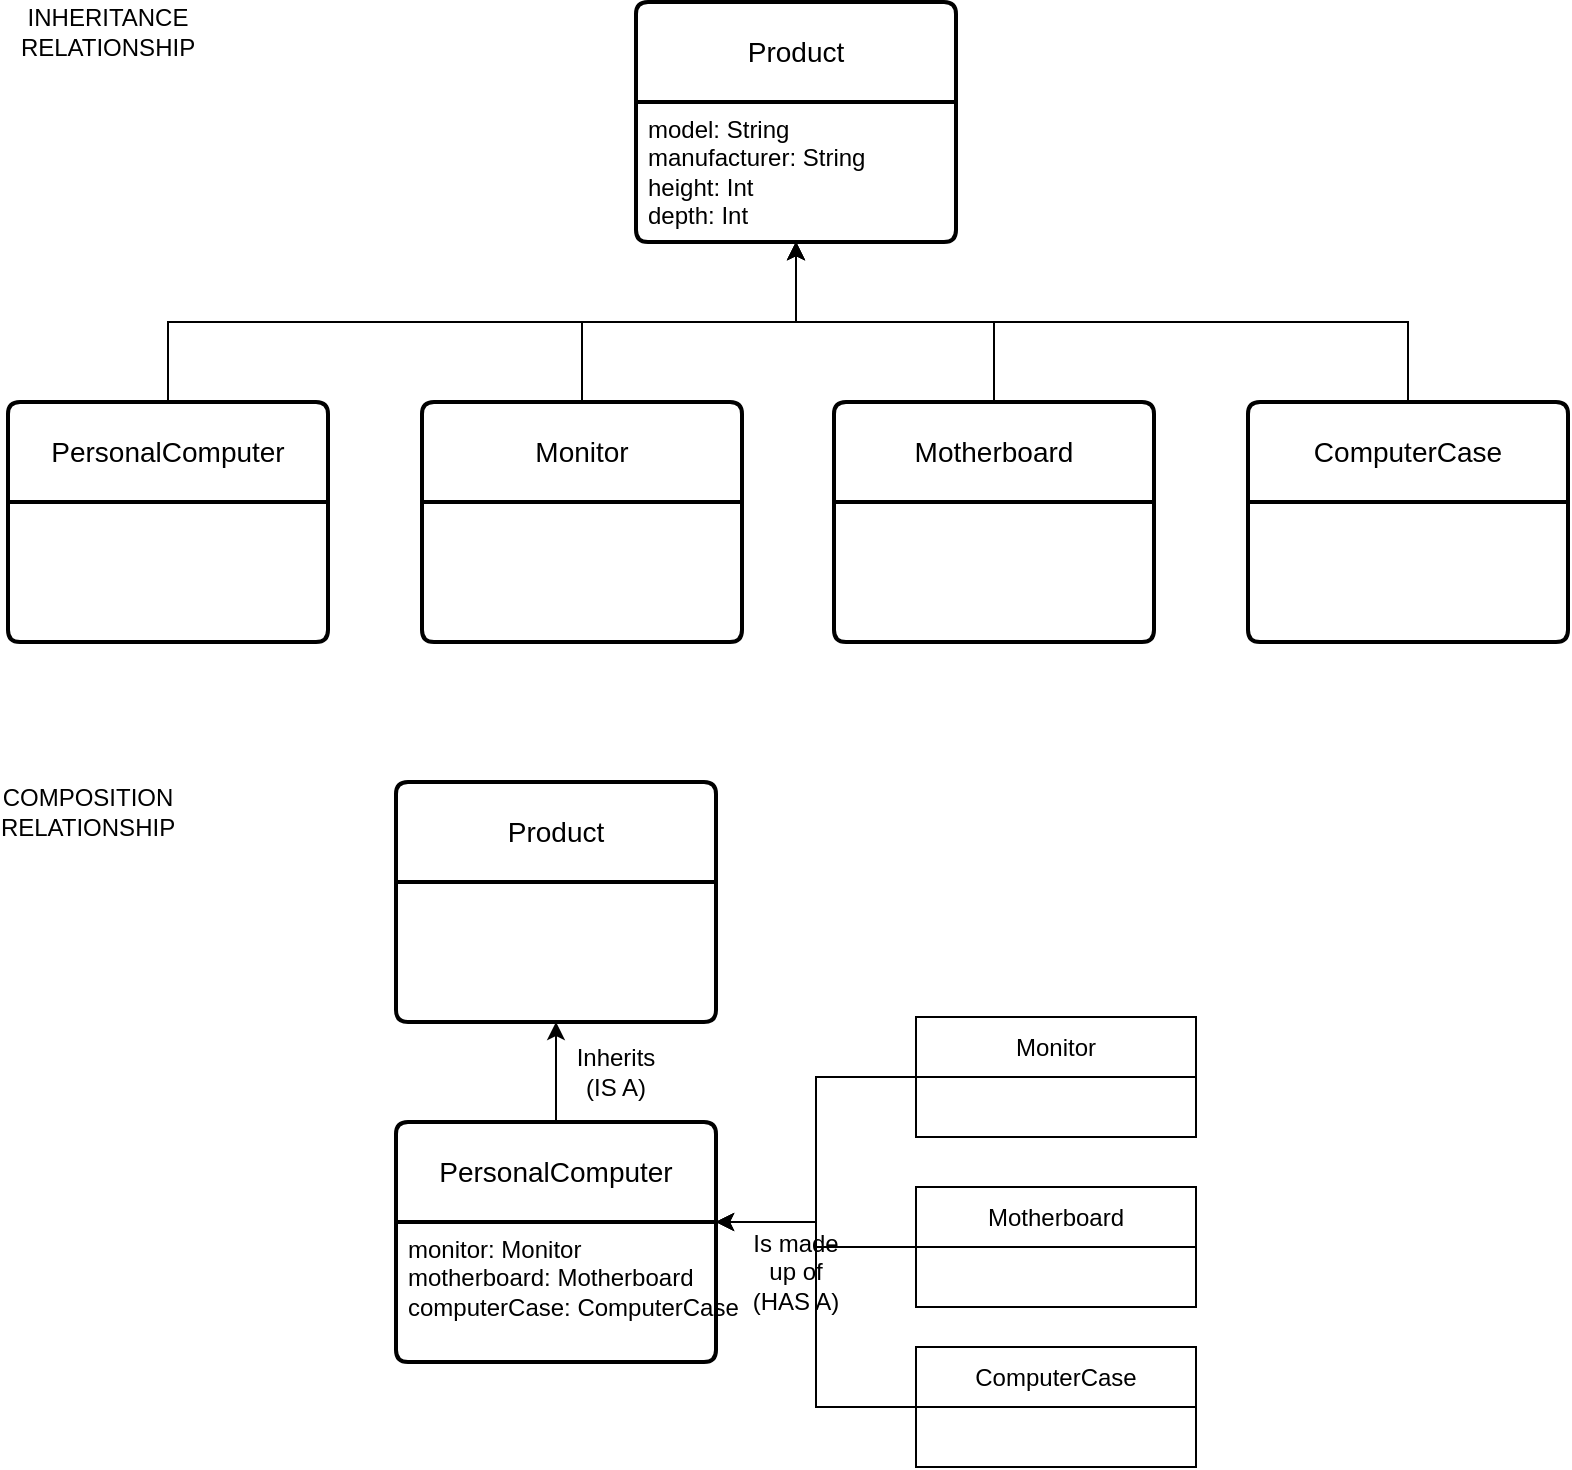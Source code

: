 <mxfile version="22.1.0" type="github">
  <diagram name="페이지-1" id="NA8AB3OvS2FSlZ8swBov">
    <mxGraphModel dx="1194" dy="682" grid="1" gridSize="10" guides="1" tooltips="1" connect="1" arrows="1" fold="1" page="1" pageScale="1" pageWidth="827" pageHeight="1169" math="0" shadow="0">
      <root>
        <mxCell id="0" />
        <mxCell id="1" parent="0" />
        <mxCell id="26T1E3DXYQmSKuZYPeMz-1" value="Product" style="swimlane;childLayout=stackLayout;horizontal=1;startSize=50;horizontalStack=0;rounded=1;fontSize=14;fontStyle=0;strokeWidth=2;resizeParent=0;resizeLast=1;shadow=0;dashed=0;align=center;arcSize=4;whiteSpace=wrap;html=1;" parent="1" vertex="1">
          <mxGeometry x="334" y="50" width="160" height="120" as="geometry" />
        </mxCell>
        <mxCell id="26T1E3DXYQmSKuZYPeMz-2" value="model: String&lt;br&gt;manufacturer: String&lt;br&gt;height: Int&lt;br&gt;depth: Int" style="align=left;strokeColor=none;fillColor=none;spacingLeft=4;fontSize=12;verticalAlign=top;resizable=0;rotatable=0;part=1;html=1;" parent="26T1E3DXYQmSKuZYPeMz-1" vertex="1">
          <mxGeometry y="50" width="160" height="70" as="geometry" />
        </mxCell>
        <mxCell id="26T1E3DXYQmSKuZYPeMz-23" style="edgeStyle=orthogonalEdgeStyle;rounded=0;orthogonalLoop=1;jettySize=auto;html=1;exitX=0.5;exitY=0;exitDx=0;exitDy=0;entryX=0.5;entryY=1;entryDx=0;entryDy=0;" parent="1" source="26T1E3DXYQmSKuZYPeMz-3" target="26T1E3DXYQmSKuZYPeMz-2" edge="1">
          <mxGeometry relative="1" as="geometry" />
        </mxCell>
        <mxCell id="26T1E3DXYQmSKuZYPeMz-3" value="PersonalComputer" style="swimlane;childLayout=stackLayout;horizontal=1;startSize=50;horizontalStack=0;rounded=1;fontSize=14;fontStyle=0;strokeWidth=2;resizeParent=0;resizeLast=1;shadow=0;dashed=0;align=center;arcSize=4;whiteSpace=wrap;html=1;" parent="1" vertex="1">
          <mxGeometry x="20" y="250" width="160" height="120" as="geometry" />
        </mxCell>
        <mxCell id="26T1E3DXYQmSKuZYPeMz-25" style="edgeStyle=orthogonalEdgeStyle;rounded=0;orthogonalLoop=1;jettySize=auto;html=1;exitX=0.5;exitY=0;exitDx=0;exitDy=0;entryX=0.5;entryY=1;entryDx=0;entryDy=0;" parent="1" source="26T1E3DXYQmSKuZYPeMz-6" target="26T1E3DXYQmSKuZYPeMz-2" edge="1">
          <mxGeometry relative="1" as="geometry" />
        </mxCell>
        <mxCell id="26T1E3DXYQmSKuZYPeMz-6" value="Monitor" style="swimlane;childLayout=stackLayout;horizontal=1;startSize=50;horizontalStack=0;rounded=1;fontSize=14;fontStyle=0;strokeWidth=2;resizeParent=0;resizeLast=1;shadow=0;dashed=0;align=center;arcSize=4;whiteSpace=wrap;html=1;" parent="1" vertex="1">
          <mxGeometry x="227" y="250" width="160" height="120" as="geometry" />
        </mxCell>
        <mxCell id="26T1E3DXYQmSKuZYPeMz-26" style="edgeStyle=orthogonalEdgeStyle;rounded=0;orthogonalLoop=1;jettySize=auto;html=1;exitX=0.5;exitY=0;exitDx=0;exitDy=0;entryX=0.5;entryY=1;entryDx=0;entryDy=0;" parent="1" source="26T1E3DXYQmSKuZYPeMz-9" target="26T1E3DXYQmSKuZYPeMz-2" edge="1">
          <mxGeometry relative="1" as="geometry" />
        </mxCell>
        <mxCell id="26T1E3DXYQmSKuZYPeMz-9" value="Motherboard" style="swimlane;childLayout=stackLayout;horizontal=1;startSize=50;horizontalStack=0;rounded=1;fontSize=14;fontStyle=0;strokeWidth=2;resizeParent=0;resizeLast=1;shadow=0;dashed=0;align=center;arcSize=4;whiteSpace=wrap;html=1;" parent="1" vertex="1">
          <mxGeometry x="433" y="250" width="160" height="120" as="geometry" />
        </mxCell>
        <mxCell id="26T1E3DXYQmSKuZYPeMz-27" style="edgeStyle=orthogonalEdgeStyle;rounded=0;orthogonalLoop=1;jettySize=auto;html=1;exitX=0.5;exitY=0;exitDx=0;exitDy=0;entryX=0.5;entryY=1;entryDx=0;entryDy=0;" parent="1" source="26T1E3DXYQmSKuZYPeMz-18" target="26T1E3DXYQmSKuZYPeMz-2" edge="1">
          <mxGeometry relative="1" as="geometry" />
        </mxCell>
        <mxCell id="26T1E3DXYQmSKuZYPeMz-18" value="ComputerCase" style="swimlane;childLayout=stackLayout;horizontal=1;startSize=50;horizontalStack=0;rounded=1;fontSize=14;fontStyle=0;strokeWidth=2;resizeParent=0;resizeLast=1;shadow=0;dashed=0;align=center;arcSize=4;whiteSpace=wrap;html=1;" parent="1" vertex="1">
          <mxGeometry x="640" y="250" width="160" height="120" as="geometry" />
        </mxCell>
        <mxCell id="3mI-Pz_-EioAWMsXSMx8-24" value="INHERITANCE RELATIONSHIP" style="text;html=1;strokeColor=none;fillColor=none;align=center;verticalAlign=middle;whiteSpace=wrap;rounded=0;" vertex="1" parent="1">
          <mxGeometry x="40" y="50" width="60" height="30" as="geometry" />
        </mxCell>
        <mxCell id="3mI-Pz_-EioAWMsXSMx8-27" value="" style="group" vertex="1" connectable="0" parent="1">
          <mxGeometry x="214" y="440" width="400" height="342.5" as="geometry" />
        </mxCell>
        <mxCell id="3mI-Pz_-EioAWMsXSMx8-1" value="Product" style="swimlane;childLayout=stackLayout;horizontal=1;startSize=50;horizontalStack=0;rounded=1;fontSize=14;fontStyle=0;strokeWidth=2;resizeParent=0;resizeLast=1;shadow=0;dashed=0;align=center;arcSize=4;whiteSpace=wrap;html=1;" vertex="1" parent="3mI-Pz_-EioAWMsXSMx8-27">
          <mxGeometry width="160" height="120" as="geometry" />
        </mxCell>
        <mxCell id="3mI-Pz_-EioAWMsXSMx8-5" style="edgeStyle=orthogonalEdgeStyle;rounded=0;orthogonalLoop=1;jettySize=auto;html=1;exitX=0.5;exitY=0;exitDx=0;exitDy=0;entryX=0.5;entryY=1;entryDx=0;entryDy=0;" edge="1" parent="3mI-Pz_-EioAWMsXSMx8-27" source="3mI-Pz_-EioAWMsXSMx8-3" target="3mI-Pz_-EioAWMsXSMx8-1">
          <mxGeometry relative="1" as="geometry" />
        </mxCell>
        <mxCell id="3mI-Pz_-EioAWMsXSMx8-3" value="PersonalComputer" style="swimlane;childLayout=stackLayout;horizontal=1;startSize=50;horizontalStack=0;rounded=1;fontSize=14;fontStyle=0;strokeWidth=2;resizeParent=0;resizeLast=1;shadow=0;dashed=0;align=center;arcSize=4;whiteSpace=wrap;html=1;" vertex="1" parent="3mI-Pz_-EioAWMsXSMx8-27">
          <mxGeometry y="170" width="160" height="120" as="geometry" />
        </mxCell>
        <mxCell id="3mI-Pz_-EioAWMsXSMx8-4" value="monitor: Monitor&lt;br&gt;motherboard: Motherboard&lt;br&gt;computerCase: ComputerCase" style="align=left;strokeColor=none;fillColor=none;spacingLeft=4;fontSize=12;verticalAlign=top;resizable=0;rotatable=0;part=1;html=1;" vertex="1" parent="3mI-Pz_-EioAWMsXSMx8-3">
          <mxGeometry y="50" width="160" height="70" as="geometry" />
        </mxCell>
        <mxCell id="3mI-Pz_-EioAWMsXSMx8-6" value="Inherits (IS A)" style="text;html=1;strokeColor=none;fillColor=none;align=center;verticalAlign=middle;whiteSpace=wrap;rounded=0;" vertex="1" parent="3mI-Pz_-EioAWMsXSMx8-27">
          <mxGeometry x="80" y="129.5" width="60" height="30" as="geometry" />
        </mxCell>
        <mxCell id="3mI-Pz_-EioAWMsXSMx8-19" value="" style="group" vertex="1" connectable="0" parent="3mI-Pz_-EioAWMsXSMx8-27">
          <mxGeometry x="260" y="117.5" width="140" height="225" as="geometry" />
        </mxCell>
        <mxCell id="3mI-Pz_-EioAWMsXSMx8-9" value="Monitor" style="swimlane;fontStyle=0;childLayout=stackLayout;horizontal=1;startSize=30;horizontalStack=0;resizeParent=1;resizeParentMax=0;resizeLast=0;collapsible=1;marginBottom=0;whiteSpace=wrap;html=1;" vertex="1" parent="3mI-Pz_-EioAWMsXSMx8-19">
          <mxGeometry width="140" height="60" as="geometry" />
        </mxCell>
        <mxCell id="3mI-Pz_-EioAWMsXSMx8-13" value="Motherboard" style="swimlane;fontStyle=0;childLayout=stackLayout;horizontal=1;startSize=30;horizontalStack=0;resizeParent=1;resizeParentMax=0;resizeLast=0;collapsible=1;marginBottom=0;whiteSpace=wrap;html=1;" vertex="1" parent="3mI-Pz_-EioAWMsXSMx8-19">
          <mxGeometry y="85" width="140" height="60" as="geometry" />
        </mxCell>
        <mxCell id="3mI-Pz_-EioAWMsXSMx8-14" value="ComputerCase" style="swimlane;fontStyle=0;childLayout=stackLayout;horizontal=1;startSize=30;horizontalStack=0;resizeParent=1;resizeParentMax=0;resizeLast=0;collapsible=1;marginBottom=0;whiteSpace=wrap;html=1;" vertex="1" parent="3mI-Pz_-EioAWMsXSMx8-19">
          <mxGeometry y="165" width="140" height="60" as="geometry" />
        </mxCell>
        <mxCell id="3mI-Pz_-EioAWMsXSMx8-20" style="edgeStyle=orthogonalEdgeStyle;rounded=0;orthogonalLoop=1;jettySize=auto;html=1;exitX=0;exitY=0.5;exitDx=0;exitDy=0;entryX=1;entryY=0;entryDx=0;entryDy=0;" edge="1" parent="3mI-Pz_-EioAWMsXSMx8-27" source="3mI-Pz_-EioAWMsXSMx8-9" target="3mI-Pz_-EioAWMsXSMx8-4">
          <mxGeometry relative="1" as="geometry">
            <Array as="points">
              <mxPoint x="210" y="148" />
              <mxPoint x="210" y="220" />
            </Array>
          </mxGeometry>
        </mxCell>
        <mxCell id="3mI-Pz_-EioAWMsXSMx8-21" style="edgeStyle=orthogonalEdgeStyle;rounded=0;orthogonalLoop=1;jettySize=auto;html=1;exitX=0;exitY=0.5;exitDx=0;exitDy=0;entryX=1;entryY=0;entryDx=0;entryDy=0;" edge="1" parent="3mI-Pz_-EioAWMsXSMx8-27" source="3mI-Pz_-EioAWMsXSMx8-13" target="3mI-Pz_-EioAWMsXSMx8-4">
          <mxGeometry relative="1" as="geometry">
            <Array as="points">
              <mxPoint x="210" y="233" />
              <mxPoint x="210" y="220" />
            </Array>
          </mxGeometry>
        </mxCell>
        <mxCell id="3mI-Pz_-EioAWMsXSMx8-22" style="edgeStyle=orthogonalEdgeStyle;rounded=0;orthogonalLoop=1;jettySize=auto;html=1;exitX=0;exitY=0.5;exitDx=0;exitDy=0;entryX=1;entryY=0;entryDx=0;entryDy=0;" edge="1" parent="3mI-Pz_-EioAWMsXSMx8-27" source="3mI-Pz_-EioAWMsXSMx8-14" target="3mI-Pz_-EioAWMsXSMx8-4">
          <mxGeometry relative="1" as="geometry">
            <Array as="points">
              <mxPoint x="210" y="313" />
              <mxPoint x="210" y="220" />
            </Array>
          </mxGeometry>
        </mxCell>
        <mxCell id="3mI-Pz_-EioAWMsXSMx8-23" value="Is made up of (HAS A)" style="text;html=1;strokeColor=none;fillColor=none;align=center;verticalAlign=middle;whiteSpace=wrap;rounded=0;" vertex="1" parent="3mI-Pz_-EioAWMsXSMx8-27">
          <mxGeometry x="170" y="230" width="60" height="30" as="geometry" />
        </mxCell>
        <mxCell id="3mI-Pz_-EioAWMsXSMx8-28" value="COMPOSITION RELATIONSHIP" style="text;html=1;strokeColor=none;fillColor=none;align=center;verticalAlign=middle;whiteSpace=wrap;rounded=0;" vertex="1" parent="1">
          <mxGeometry x="30" y="440" width="60" height="30" as="geometry" />
        </mxCell>
      </root>
    </mxGraphModel>
  </diagram>
</mxfile>
